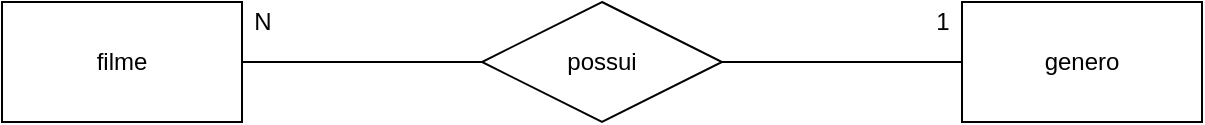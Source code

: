 <mxfile version="14.9.4" type="device" pages="2"><diagram id="DaLuSNBodX7FGMnXHI6v" name="conceitual"><mxGraphModel dx="868" dy="428" grid="1" gridSize="10" guides="1" tooltips="1" connect="1" arrows="1" fold="1" page="1" pageScale="1" pageWidth="827" pageHeight="1169" math="0" shadow="0"><root><mxCell id="0"/><mxCell id="1" parent="0"/><mxCell id="DLf5MlSPTfcau-sDXX42-5" value="" style="edgeStyle=orthogonalEdgeStyle;rounded=0;orthogonalLoop=1;jettySize=auto;html=1;endArrow=none;endFill=0;" edge="1" parent="1" source="DLf5MlSPTfcau-sDXX42-1" target="DLf5MlSPTfcau-sDXX42-3"><mxGeometry relative="1" as="geometry"/></mxCell><mxCell id="DLf5MlSPTfcau-sDXX42-1" value="genero" style="rounded=0;whiteSpace=wrap;html=1;" vertex="1" parent="1"><mxGeometry x="600" y="250" width="120" height="60" as="geometry"/></mxCell><mxCell id="DLf5MlSPTfcau-sDXX42-4" value="" style="edgeStyle=orthogonalEdgeStyle;rounded=0;orthogonalLoop=1;jettySize=auto;html=1;endArrow=none;endFill=0;" edge="1" parent="1" source="DLf5MlSPTfcau-sDXX42-2" target="DLf5MlSPTfcau-sDXX42-3"><mxGeometry relative="1" as="geometry"/></mxCell><mxCell id="DLf5MlSPTfcau-sDXX42-2" value="filme" style="rounded=0;whiteSpace=wrap;html=1;" vertex="1" parent="1"><mxGeometry x="120" y="250" width="120" height="60" as="geometry"/></mxCell><mxCell id="DLf5MlSPTfcau-sDXX42-3" value="possui" style="shape=rhombus;perimeter=rhombusPerimeter;whiteSpace=wrap;html=1;align=center;strokeWidth=1;" vertex="1" parent="1"><mxGeometry x="360" y="250" width="120" height="60" as="geometry"/></mxCell><mxCell id="DLf5MlSPTfcau-sDXX42-6" value="N" style="text;html=1;align=center;verticalAlign=middle;resizable=0;points=[];autosize=1;strokeColor=none;" vertex="1" parent="1"><mxGeometry x="240" y="250" width="20" height="20" as="geometry"/></mxCell><mxCell id="DLf5MlSPTfcau-sDXX42-7" value="1" style="text;html=1;align=center;verticalAlign=middle;resizable=0;points=[];autosize=1;strokeColor=none;" vertex="1" parent="1"><mxGeometry x="580" y="250" width="20" height="20" as="geometry"/></mxCell></root></mxGraphModel></diagram><diagram id="5jhgm2gOm4ggdEgJZ1Tx" name="logico"><mxGraphModel dx="868" dy="428" grid="1" gridSize="10" guides="1" tooltips="1" connect="1" arrows="1" fold="1" page="1" pageScale="1" pageWidth="827" pageHeight="1169" math="0" shadow="0"><root><mxCell id="pf4C0Bna5IH2C5PdP5db-0"/><mxCell id="pf4C0Bna5IH2C5PdP5db-1" parent="pf4C0Bna5IH2C5PdP5db-0"/><mxCell id="xG3M73jd-0fG_RQ0gjhT-0" value="genero" style="shape=table;startSize=30;container=1;collapsible=1;childLayout=tableLayout;fixedRows=1;rowLines=0;fontStyle=1;align=center;resizeLast=1;strokeWidth=1;" vertex="1" parent="pf4C0Bna5IH2C5PdP5db-1"><mxGeometry x="400" y="170" width="180" height="100" as="geometry"/></mxCell><mxCell id="xG3M73jd-0fG_RQ0gjhT-1" value="" style="shape=partialRectangle;collapsible=0;dropTarget=0;pointerEvents=0;fillColor=none;top=0;left=0;bottom=1;right=0;points=[[0,0.5],[1,0.5]];portConstraint=eastwest;" vertex="1" parent="xG3M73jd-0fG_RQ0gjhT-0"><mxGeometry y="30" width="180" height="30" as="geometry"/></mxCell><mxCell id="xG3M73jd-0fG_RQ0gjhT-2" value="PK" style="shape=partialRectangle;connectable=0;fillColor=none;top=0;left=0;bottom=0;right=0;fontStyle=1;overflow=hidden;" vertex="1" parent="xG3M73jd-0fG_RQ0gjhT-1"><mxGeometry width="36" height="30" as="geometry"/></mxCell><mxCell id="xG3M73jd-0fG_RQ0gjhT-3" value="idGenero" style="shape=partialRectangle;connectable=0;fillColor=none;top=0;left=0;bottom=0;right=0;align=left;spacingLeft=6;fontStyle=5;overflow=hidden;" vertex="1" parent="xG3M73jd-0fG_RQ0gjhT-1"><mxGeometry x="36" width="144" height="30" as="geometry"/></mxCell><mxCell id="xG3M73jd-0fG_RQ0gjhT-4" value="" style="shape=partialRectangle;collapsible=0;dropTarget=0;pointerEvents=0;fillColor=none;top=0;left=0;bottom=0;right=0;points=[[0,0.5],[1,0.5]];portConstraint=eastwest;" vertex="1" parent="xG3M73jd-0fG_RQ0gjhT-0"><mxGeometry y="60" width="180" height="30" as="geometry"/></mxCell><mxCell id="xG3M73jd-0fG_RQ0gjhT-5" value="" style="shape=partialRectangle;connectable=0;fillColor=none;top=0;left=0;bottom=0;right=0;editable=1;overflow=hidden;" vertex="1" parent="xG3M73jd-0fG_RQ0gjhT-4"><mxGeometry width="36" height="30" as="geometry"/></mxCell><mxCell id="xG3M73jd-0fG_RQ0gjhT-6" value="nomeGenero" style="shape=partialRectangle;connectable=0;fillColor=none;top=0;left=0;bottom=0;right=0;align=left;spacingLeft=6;overflow=hidden;" vertex="1" parent="xG3M73jd-0fG_RQ0gjhT-4"><mxGeometry x="36" width="144" height="30" as="geometry"/></mxCell><mxCell id="xG3M73jd-0fG_RQ0gjhT-13" value="filme" style="shape=table;startSize=30;container=1;collapsible=1;childLayout=tableLayout;fixedRows=1;rowLines=0;fontStyle=1;align=center;resizeLast=1;strokeWidth=1;" vertex="1" parent="pf4C0Bna5IH2C5PdP5db-1"><mxGeometry x="110" y="170" width="180" height="130" as="geometry"/></mxCell><mxCell id="xG3M73jd-0fG_RQ0gjhT-14" value="" style="shape=partialRectangle;collapsible=0;dropTarget=0;pointerEvents=0;fillColor=none;top=0;left=0;bottom=0;right=0;points=[[0,0.5],[1,0.5]];portConstraint=eastwest;" vertex="1" parent="xG3M73jd-0fG_RQ0gjhT-13"><mxGeometry y="30" width="180" height="30" as="geometry"/></mxCell><mxCell id="xG3M73jd-0fG_RQ0gjhT-15" value="PK" style="shape=partialRectangle;connectable=0;fillColor=none;top=0;left=0;bottom=0;right=0;fontStyle=1;overflow=hidden;" vertex="1" parent="xG3M73jd-0fG_RQ0gjhT-14"><mxGeometry width="60" height="30" as="geometry"/></mxCell><mxCell id="xG3M73jd-0fG_RQ0gjhT-16" value="idFilme" style="shape=partialRectangle;connectable=0;fillColor=none;top=0;left=0;bottom=0;right=0;align=left;spacingLeft=6;fontStyle=5;overflow=hidden;" vertex="1" parent="xG3M73jd-0fG_RQ0gjhT-14"><mxGeometry x="60" width="120" height="30" as="geometry"/></mxCell><mxCell id="xG3M73jd-0fG_RQ0gjhT-17" value="" style="shape=partialRectangle;collapsible=0;dropTarget=0;pointerEvents=0;fillColor=none;top=0;left=0;bottom=1;right=0;points=[[0,0.5],[1,0.5]];portConstraint=eastwest;" vertex="1" parent="xG3M73jd-0fG_RQ0gjhT-13"><mxGeometry y="60" width="180" height="30" as="geometry"/></mxCell><mxCell id="xG3M73jd-0fG_RQ0gjhT-18" value="FK" style="shape=partialRectangle;connectable=0;fillColor=none;top=0;left=0;bottom=0;right=0;fontStyle=1;overflow=hidden;" vertex="1" parent="xG3M73jd-0fG_RQ0gjhT-17"><mxGeometry width="60" height="30" as="geometry"/></mxCell><mxCell id="xG3M73jd-0fG_RQ0gjhT-19" value="idGenero" style="shape=partialRectangle;connectable=0;fillColor=none;top=0;left=0;bottom=0;right=0;align=left;spacingLeft=6;fontStyle=5;overflow=hidden;" vertex="1" parent="xG3M73jd-0fG_RQ0gjhT-17"><mxGeometry x="60" width="120" height="30" as="geometry"/></mxCell><mxCell id="xG3M73jd-0fG_RQ0gjhT-20" value="" style="shape=partialRectangle;collapsible=0;dropTarget=0;pointerEvents=0;fillColor=none;top=0;left=0;bottom=0;right=0;points=[[0,0.5],[1,0.5]];portConstraint=eastwest;" vertex="1" parent="xG3M73jd-0fG_RQ0gjhT-13"><mxGeometry y="90" width="180" height="30" as="geometry"/></mxCell><mxCell id="xG3M73jd-0fG_RQ0gjhT-21" value="" style="shape=partialRectangle;connectable=0;fillColor=none;top=0;left=0;bottom=0;right=0;editable=1;overflow=hidden;" vertex="1" parent="xG3M73jd-0fG_RQ0gjhT-20"><mxGeometry width="60" height="30" as="geometry"/></mxCell><mxCell id="xG3M73jd-0fG_RQ0gjhT-22" value="tituloFilme" style="shape=partialRectangle;connectable=0;fillColor=none;top=0;left=0;bottom=0;right=0;align=left;spacingLeft=6;overflow=hidden;" vertex="1" parent="xG3M73jd-0fG_RQ0gjhT-20"><mxGeometry x="60" width="120" height="30" as="geometry"/></mxCell><mxCell id="xG3M73jd-0fG_RQ0gjhT-26" value="" style="edgeStyle=entityRelationEdgeStyle;fontSize=12;html=1;endArrow=ERoneToMany;exitX=0;exitY=0.5;exitDx=0;exitDy=0;entryX=1;entryY=0.5;entryDx=0;entryDy=0;" edge="1" parent="pf4C0Bna5IH2C5PdP5db-1" source="xG3M73jd-0fG_RQ0gjhT-1" target="xG3M73jd-0fG_RQ0gjhT-17"><mxGeometry width="100" height="100" relative="1" as="geometry"><mxPoint x="360" y="360" as="sourcePoint"/><mxPoint x="460" y="260" as="targetPoint"/></mxGeometry></mxCell></root></mxGraphModel></diagram></mxfile>